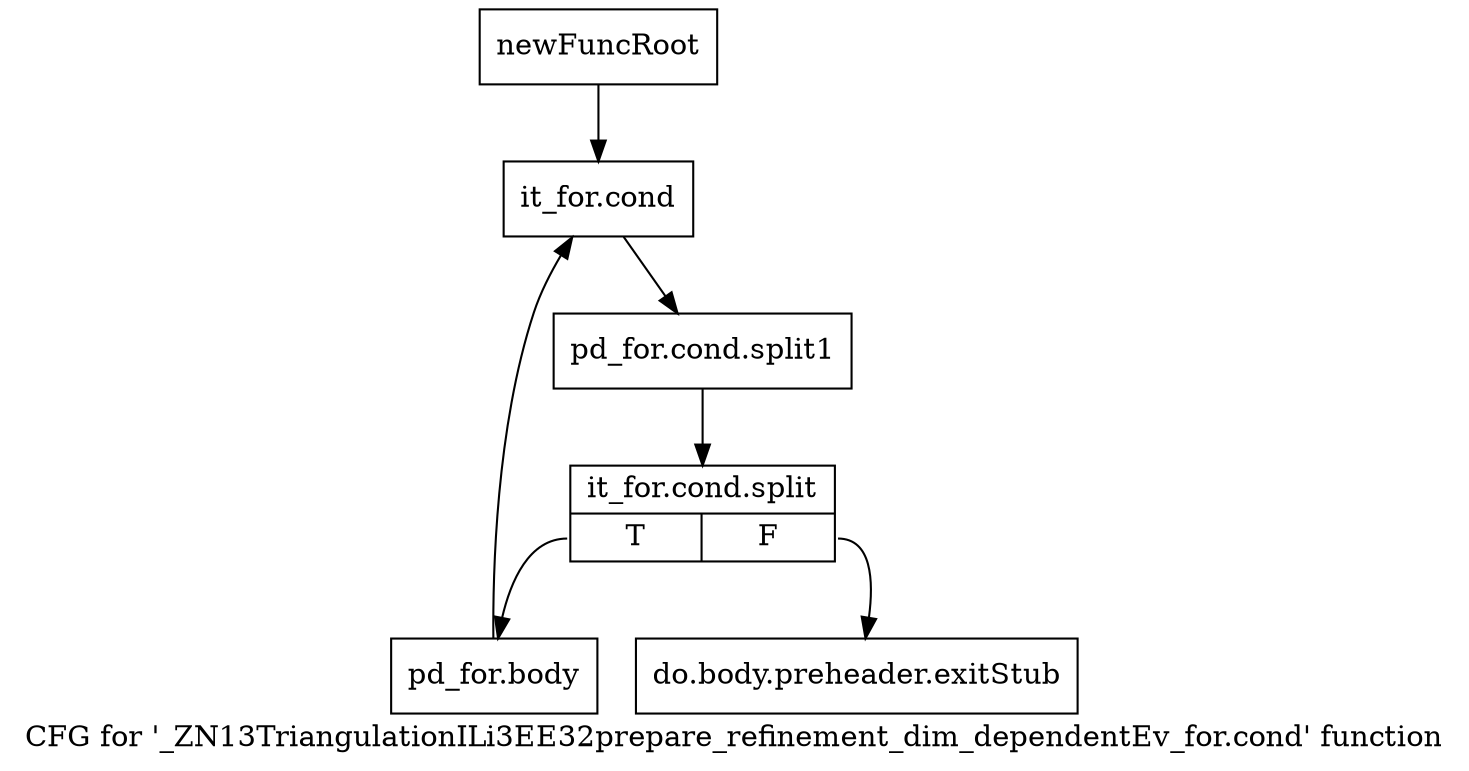 digraph "CFG for '_ZN13TriangulationILi3EE32prepare_refinement_dim_dependentEv_for.cond' function" {
	label="CFG for '_ZN13TriangulationILi3EE32prepare_refinement_dim_dependentEv_for.cond' function";

	Node0x9868fa0 [shape=record,label="{newFuncRoot}"];
	Node0x9868fa0 -> Node0x9869040;
	Node0x9868ff0 [shape=record,label="{do.body.preheader.exitStub}"];
	Node0x9869040 [shape=record,label="{it_for.cond}"];
	Node0x9869040 -> Node0xb65b690;
	Node0xb65b690 [shape=record,label="{pd_for.cond.split1}"];
	Node0xb65b690 -> Node0xbad16c0;
	Node0xbad16c0 [shape=record,label="{it_for.cond.split|{<s0>T|<s1>F}}"];
	Node0xbad16c0:s0 -> Node0x986fe90;
	Node0xbad16c0:s1 -> Node0x9868ff0;
	Node0x986fe90 [shape=record,label="{pd_for.body}"];
	Node0x986fe90 -> Node0x9869040;
}
